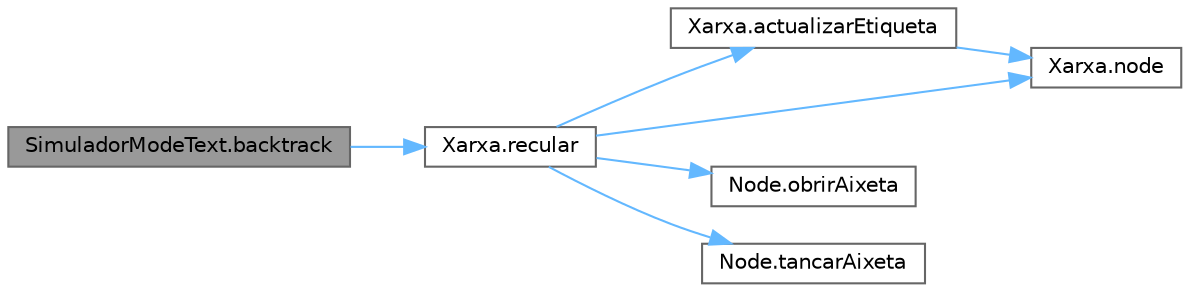 digraph "SimuladorModeText.backtrack"
{
 // LATEX_PDF_SIZE
  bgcolor="transparent";
  edge [fontname=Helvetica,fontsize=10,labelfontname=Helvetica,labelfontsize=10];
  node [fontname=Helvetica,fontsize=10,shape=box,height=0.2,width=0.4];
  rankdir="LR";
  Node1 [id="Node000001",label="SimuladorModeText.backtrack",height=0.2,width=0.4,color="gray40", fillcolor="grey60", style="filled", fontcolor="black",tooltip="Retrocedeix un cert nombre de passos en les operacions realitzades."];
  Node1 -> Node2 [id="edge1_Node000001_Node000002",color="steelblue1",style="solid",tooltip=" "];
  Node2 [id="Node000002",label="Xarxa.recular",height=0.2,width=0.4,color="grey40", fillcolor="white", style="filled",URL="$class_xarxa.html#a1162fd976e1518879fb145d8bb9fb338",tooltip="Desfer un nombre de passos en la seqüència d'operacions realitzades d'obrir i tancar vàlvules."];
  Node2 -> Node3 [id="edge2_Node000002_Node000003",color="steelblue1",style="solid",tooltip=" "];
  Node3 [id="Node000003",label="Xarxa.actualizarEtiqueta",height=0.2,width=0.4,color="grey40", fillcolor="white", style="filled",URL="$class_xarxa.html#afba3535b69b59b5e74e6a2a5b2c000a2",tooltip="Actualitza l'etiqueta d'un node amb el seu estat actual."];
  Node3 -> Node4 [id="edge3_Node000003_Node000004",color="steelblue1",style="solid",tooltip=" "];
  Node4 [id="Node000004",label="Xarxa.node",height=0.2,width=0.4,color="grey40", fillcolor="white", style="filled",URL="$class_xarxa.html#a5f4cb1e91855800352838cbaa0b4ef1e",tooltip="Retorna el node de la xarxa amb l'identificador donat."];
  Node2 -> Node4 [id="edge4_Node000002_Node000004",color="steelblue1",style="solid",tooltip=" "];
  Node2 -> Node5 [id="edge5_Node000002_Node000005",color="steelblue1",style="solid",tooltip=" "];
  Node5 [id="Node000005",label="Node.obrirAixeta",height=0.2,width=0.4,color="grey40", fillcolor="white", style="filled",URL="$class_node.html#a57bc099cbc8c17d8ca51421e28fcd52a",tooltip="Obre l'aixeta del node."];
  Node2 -> Node6 [id="edge6_Node000002_Node000006",color="steelblue1",style="solid",tooltip=" "];
  Node6 [id="Node000006",label="Node.tancarAixeta",height=0.2,width=0.4,color="grey40", fillcolor="white", style="filled",URL="$class_node.html#adefe72e0c165a8fde44b3c678a0c8683",tooltip="Tanca l'aixeta del node."];
}
